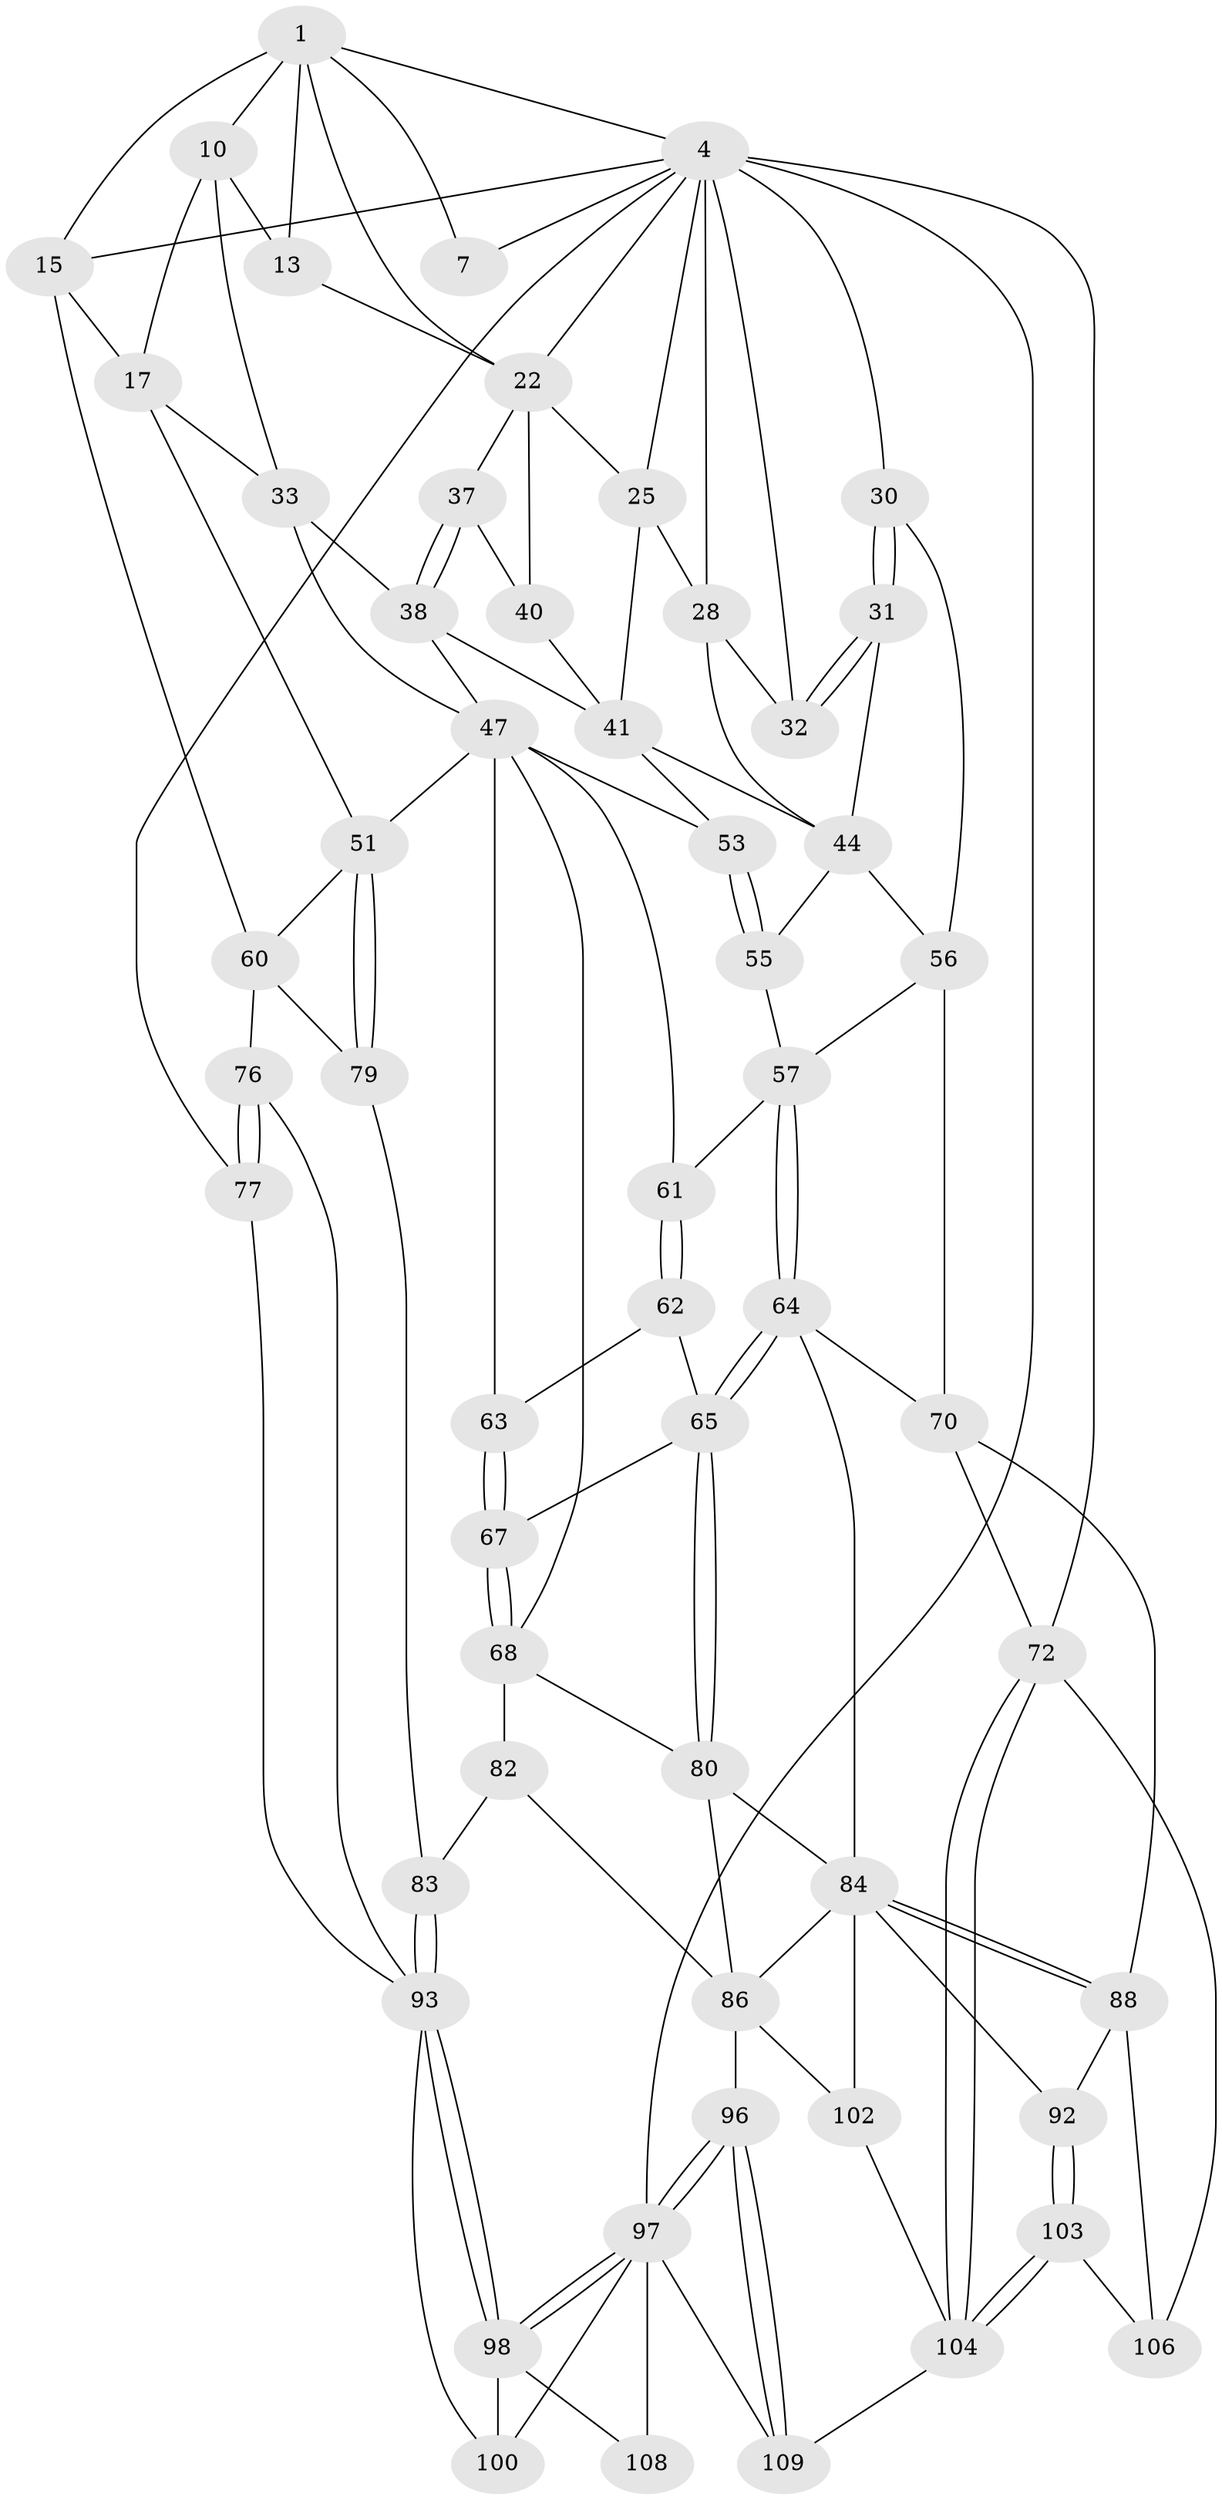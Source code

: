 // original degree distribution, {3: 0.017857142857142856, 4: 0.23214285714285715, 5: 0.5357142857142857, 6: 0.21428571428571427}
// Generated by graph-tools (version 1.1) at 2025/28/03/15/25 16:28:04]
// undirected, 56 vertices, 130 edges
graph export_dot {
graph [start="1"]
  node [color=gray90,style=filled];
  1 [pos="+0.22127397411665248+0",super="+2+8"];
  4 [pos="+0.8945385025428+0",super="+5+20"];
  7 [pos="+0.053353771903375355+0"];
  10 [pos="+0.35371873386720115+0",super="+11+14"];
  13 [pos="+0.5900321685563542+0.10114843250134134"];
  15 [pos="+0.09049282145473099+0.07793434307731656",super="+19+16"];
  17 [pos="+0.1894315086023304+0.19716311768642203",super="+18"];
  22 [pos="+0.7122632418430447+0.1020121431087174",super="+23"];
  25 [pos="+0.7567687915507515+0.1735500351404395",super="+29"];
  28 [pos="+0.8638019601132659+0.1175128819719755",super="+35"];
  30 [pos="+1+0.21891792272149613"];
  31 [pos="+1+0.23787447557594033"];
  32 [pos="+0.9329801842564454+0.16263206064650404"];
  33 [pos="+0.39807097888366466+0.1657342846617777",super="+34"];
  37 [pos="+0.5876248228160524+0.15636157539058654"];
  38 [pos="+0.5007794125354504+0.2847431537657532",super="+39"];
  40 [pos="+0.6611841115083741+0.24230955355912212"];
  41 [pos="+0.7960318575041562+0.26346404908903365",super="+42"];
  44 [pos="+0.8426983981079537+0.26839798971582124",super="+46+45"];
  47 [pos="+0.45868855085820387+0.33967647831287373",super="+54+48"];
  51 [pos="+0.24607820241360256+0.42181526678981923",super="+52"];
  53 [pos="+0.6641181233660951+0.31208951414711034"];
  55 [pos="+0.7791884813768779+0.34544249847496616"];
  56 [pos="+0.9053188519095049+0.45047213435937844",super="+59"];
  57 [pos="+0.8714045399034072+0.46401988020345436",super="+58"];
  60 [pos="+0+0.30560630536512345",super="+75"];
  61 [pos="+0.7035623880920718+0.41950411018771944"];
  62 [pos="+0.6818260225960061+0.46530318120115527"];
  63 [pos="+0.4919220911111185+0.410369414310426"];
  64 [pos="+0.8670090741855828+0.4752038770828973",super="+71"];
  65 [pos="+0.7137421331020809+0.5899934593548242",super="+66"];
  67 [pos="+0.5231590032902558+0.5169576417873374"];
  68 [pos="+0.5080144514897665+0.6012723812912772",super="+69"];
  70 [pos="+1+0.5607345689450542",super="+74"];
  72 [pos="+1+1",super="+73"];
  76 [pos="+0+0.6627303844278195"];
  77 [pos="+0+0.7266044186429089"];
  79 [pos="+0.08961246166299795+0.5720303200477429"];
  80 [pos="+0.7090322998223697+0.6421472640172102",super="+81"];
  82 [pos="+0.3284060427032539+0.6934251992907803"];
  83 [pos="+0.2326795915899636+0.7420213527577315"];
  84 [pos="+0.8670134397301521+0.6654438657698699",super="+85"];
  86 [pos="+0.48772776191662054+0.7804795567568805",super="+87"];
  88 [pos="+1+0.7389736709285507",super="+91"];
  92 [pos="+0.7894550307145412+0.8394751573299887"];
  93 [pos="+0.2286054892561391+0.7644156809013991",super="+94"];
  96 [pos="+0.32269361863313095+0.8811588263841742"];
  97 [pos="+0.3012813951818997+0.8731358441998966",super="+107"];
  98 [pos="+0.23793404594573733+0.8228433341612773",super="+99"];
  100 [pos="+0.13352749630295488+0.9186896552047629"];
  102 [pos="+0.552117023195085+1"];
  103 [pos="+0.7916302339245741+0.9433264968118397"];
  104 [pos="+0.6827851474980527+1",super="+105"];
  106 [pos="+0.9316123046753865+0.9577958163359491"];
  108 [pos="+0.2354497260234335+0.9631677799680219"];
  109 [pos="+0.3100631655231061+1"];
  1 -- 4;
  1 -- 22;
  1 -- 10 [weight=2];
  1 -- 13;
  1 -- 15;
  1 -- 7;
  4 -- 30;
  4 -- 7;
  4 -- 72 [weight=2];
  4 -- 77;
  4 -- 32;
  4 -- 22;
  4 -- 25;
  4 -- 28;
  4 -- 97;
  4 -- 15;
  10 -- 17;
  10 -- 33;
  10 -- 13;
  13 -- 22;
  15 -- 17;
  15 -- 60;
  17 -- 33;
  17 -- 51;
  22 -- 37;
  22 -- 40;
  22 -- 25;
  25 -- 28;
  25 -- 41;
  28 -- 32;
  28 -- 44;
  30 -- 31;
  30 -- 31;
  30 -- 56;
  31 -- 32;
  31 -- 32;
  31 -- 44;
  33 -- 38;
  33 -- 47;
  37 -- 38;
  37 -- 38;
  37 -- 40;
  38 -- 47;
  38 -- 41;
  40 -- 41;
  41 -- 53;
  41 -- 44;
  44 -- 56;
  44 -- 55;
  47 -- 61;
  47 -- 53;
  47 -- 51;
  47 -- 68;
  47 -- 63;
  51 -- 79;
  51 -- 79;
  51 -- 60;
  53 -- 55;
  53 -- 55;
  55 -- 57;
  56 -- 57;
  56 -- 70;
  57 -- 64;
  57 -- 64;
  57 -- 61;
  60 -- 79;
  60 -- 76;
  61 -- 62;
  61 -- 62;
  62 -- 63;
  62 -- 65;
  63 -- 67;
  63 -- 67;
  64 -- 65;
  64 -- 65;
  64 -- 84;
  64 -- 70;
  65 -- 80;
  65 -- 80;
  65 -- 67;
  67 -- 68;
  67 -- 68;
  68 -- 82;
  68 -- 80;
  70 -- 88;
  70 -- 72;
  72 -- 104;
  72 -- 104;
  72 -- 106;
  76 -- 77;
  76 -- 77;
  76 -- 93;
  77 -- 93;
  79 -- 83;
  80 -- 86;
  80 -- 84;
  82 -- 83;
  82 -- 86;
  83 -- 93;
  83 -- 93;
  84 -- 88;
  84 -- 88;
  84 -- 86;
  84 -- 102;
  84 -- 92;
  86 -- 96;
  86 -- 102;
  88 -- 106;
  88 -- 92;
  92 -- 103;
  92 -- 103;
  93 -- 98;
  93 -- 98;
  93 -- 100;
  96 -- 97;
  96 -- 97;
  96 -- 109;
  96 -- 109;
  97 -- 98;
  97 -- 98;
  97 -- 100;
  97 -- 108 [weight=2];
  97 -- 109;
  98 -- 100;
  98 -- 108;
  102 -- 104;
  103 -- 104;
  103 -- 104;
  103 -- 106;
  104 -- 109;
}

